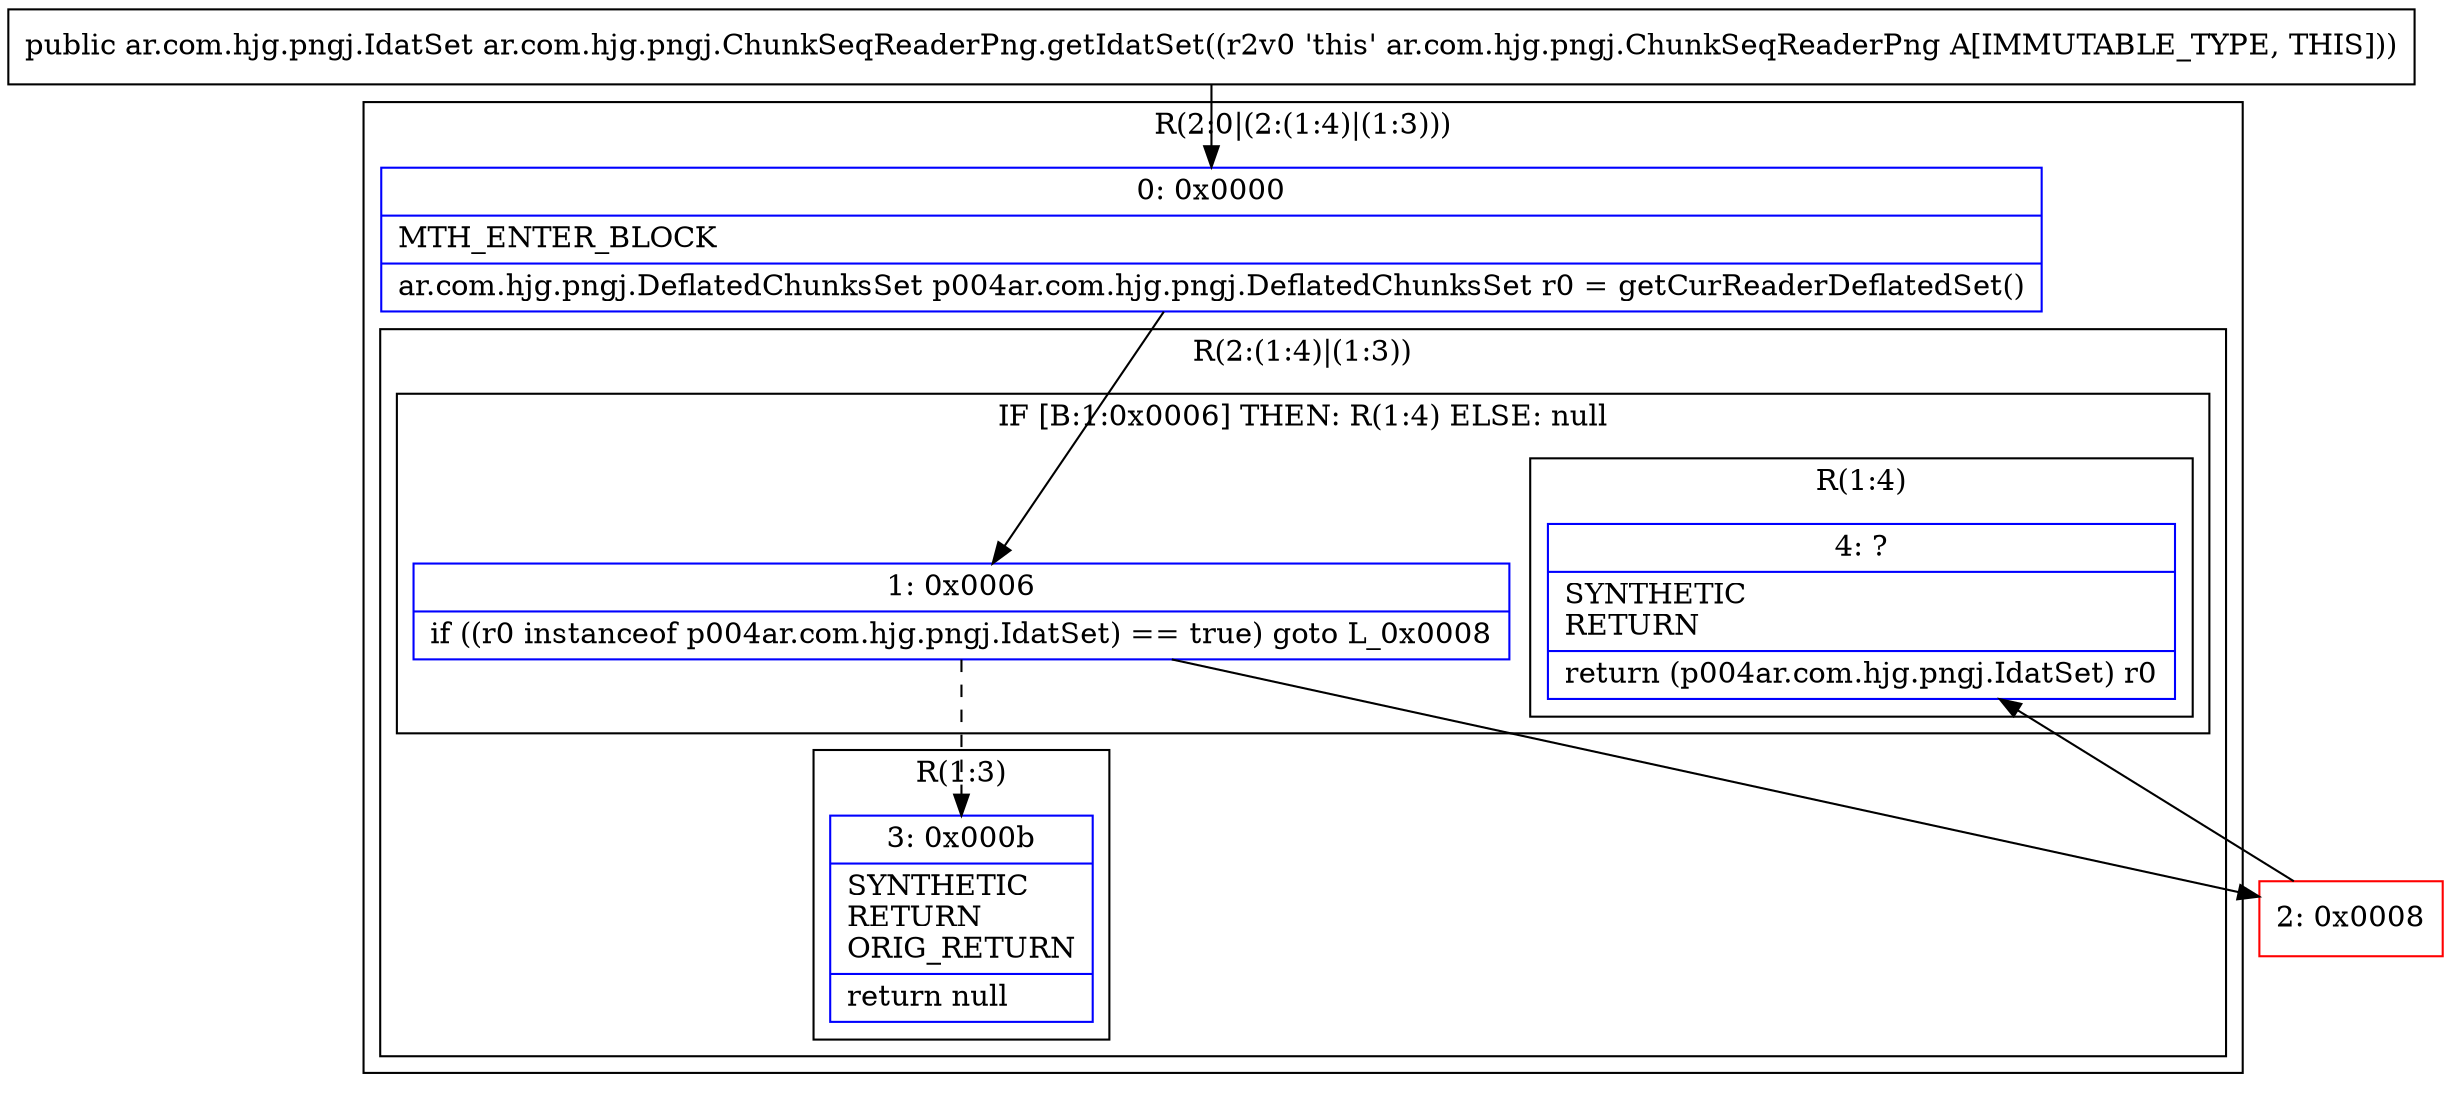 digraph "CFG forar.com.hjg.pngj.ChunkSeqReaderPng.getIdatSet()Lar\/com\/hjg\/pngj\/IdatSet;" {
subgraph cluster_Region_1303599376 {
label = "R(2:0|(2:(1:4)|(1:3)))";
node [shape=record,color=blue];
Node_0 [shape=record,label="{0\:\ 0x0000|MTH_ENTER_BLOCK\l|ar.com.hjg.pngj.DeflatedChunksSet p004ar.com.hjg.pngj.DeflatedChunksSet r0 = getCurReaderDeflatedSet()\l}"];
subgraph cluster_Region_865978470 {
label = "R(2:(1:4)|(1:3))";
node [shape=record,color=blue];
subgraph cluster_IfRegion_947214507 {
label = "IF [B:1:0x0006] THEN: R(1:4) ELSE: null";
node [shape=record,color=blue];
Node_1 [shape=record,label="{1\:\ 0x0006|if ((r0 instanceof p004ar.com.hjg.pngj.IdatSet) == true) goto L_0x0008\l}"];
subgraph cluster_Region_1921171347 {
label = "R(1:4)";
node [shape=record,color=blue];
Node_4 [shape=record,label="{4\:\ ?|SYNTHETIC\lRETURN\l|return (p004ar.com.hjg.pngj.IdatSet) r0\l}"];
}
}
subgraph cluster_Region_1734894394 {
label = "R(1:3)";
node [shape=record,color=blue];
Node_3 [shape=record,label="{3\:\ 0x000b|SYNTHETIC\lRETURN\lORIG_RETURN\l|return null\l}"];
}
}
}
Node_2 [shape=record,color=red,label="{2\:\ 0x0008}"];
MethodNode[shape=record,label="{public ar.com.hjg.pngj.IdatSet ar.com.hjg.pngj.ChunkSeqReaderPng.getIdatSet((r2v0 'this' ar.com.hjg.pngj.ChunkSeqReaderPng A[IMMUTABLE_TYPE, THIS])) }"];
MethodNode -> Node_0;
Node_0 -> Node_1;
Node_1 -> Node_2;
Node_1 -> Node_3[style=dashed];
Node_2 -> Node_4;
}

